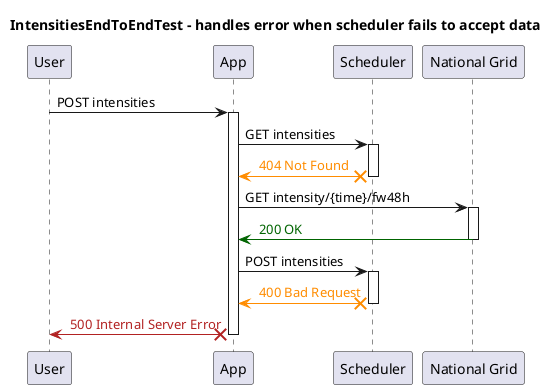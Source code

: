 @startuml
title IntensitiesEndToEndTest - handles error when scheduler fails to accept data
participant "User"
participant "App"
participant "Scheduler"
participant "National Grid"
"User" -> "App": POST intensities
activate "App"
"App" -> "Scheduler": GET intensities
activate "Scheduler"

"Scheduler" X-[#DarkOrange]> "App": <color:DarkOrange> 404 Not Found
deactivate "Scheduler"
"App" -> "National Grid": GET intensity/{time}/fw48h
activate "National Grid"

"National Grid" -[#DarkGreen]> "App": <color:DarkGreen> 200 OK
deactivate "National Grid"
"App" -> "Scheduler": POST intensities
activate "Scheduler"

"Scheduler" X-[#DarkOrange]> "App": <color:DarkOrange> 400 Bad Request
deactivate "Scheduler"
"App" X-[#FireBrick]> "User": <color:FireBrick> 500 Internal Server Error
deactivate "App"
@enduml